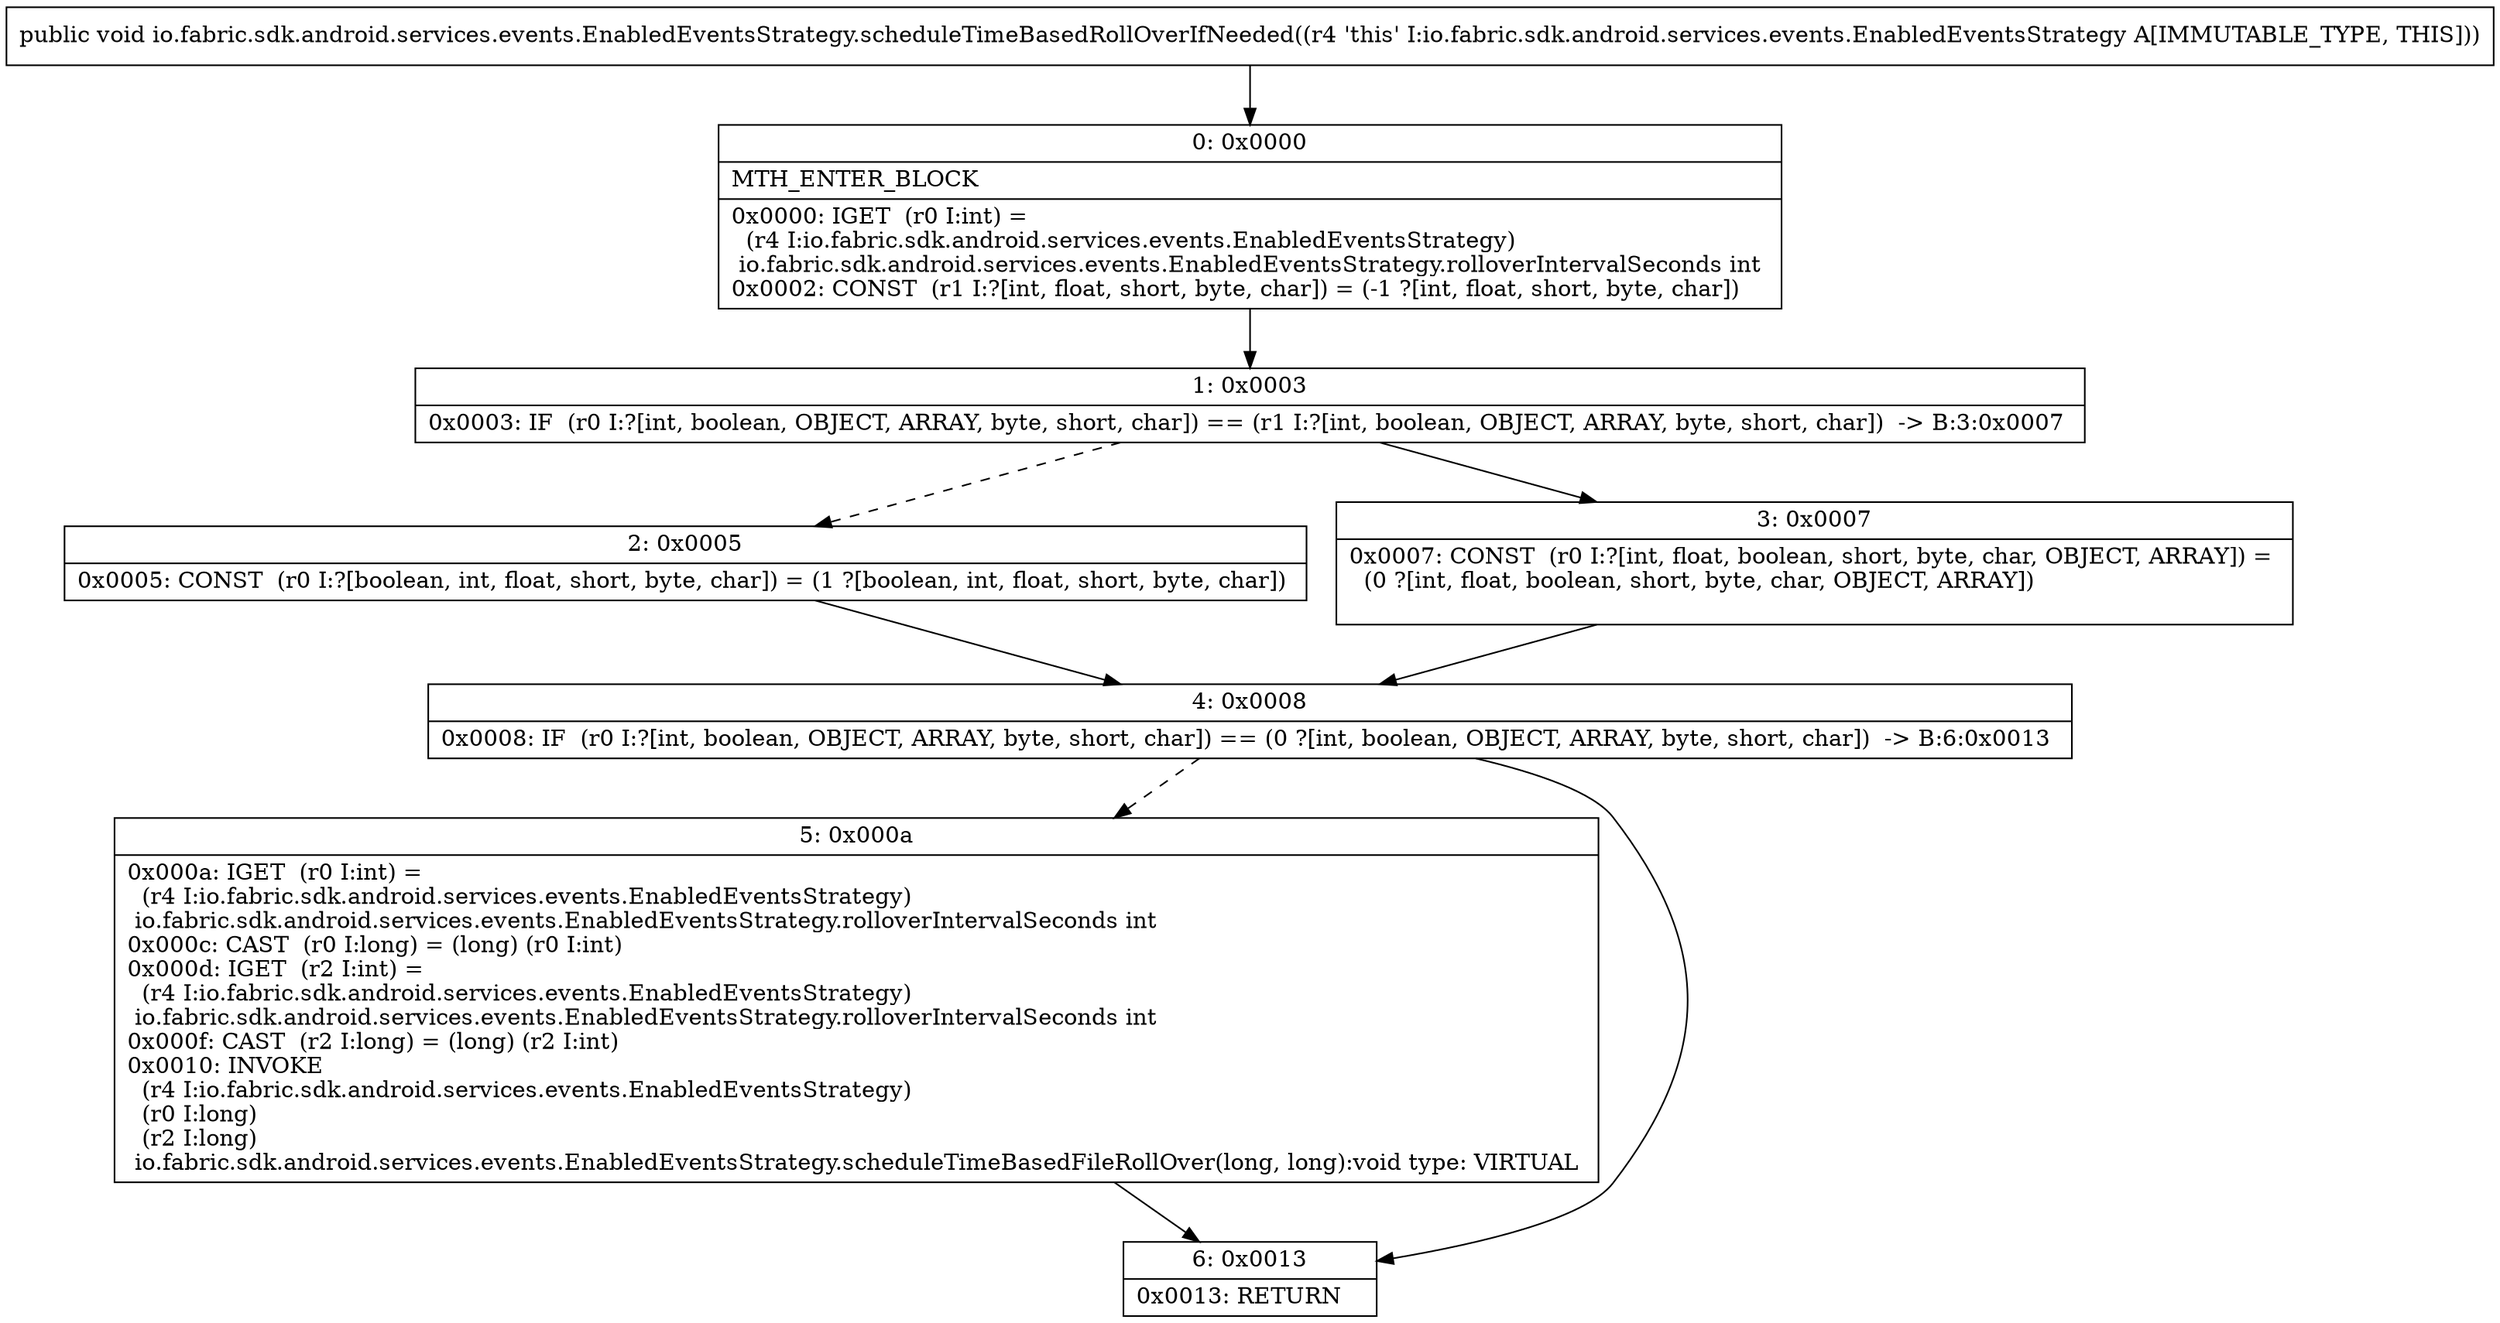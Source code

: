 digraph "CFG forio.fabric.sdk.android.services.events.EnabledEventsStrategy.scheduleTimeBasedRollOverIfNeeded()V" {
Node_0 [shape=record,label="{0\:\ 0x0000|MTH_ENTER_BLOCK\l|0x0000: IGET  (r0 I:int) = \l  (r4 I:io.fabric.sdk.android.services.events.EnabledEventsStrategy)\l io.fabric.sdk.android.services.events.EnabledEventsStrategy.rolloverIntervalSeconds int \l0x0002: CONST  (r1 I:?[int, float, short, byte, char]) = (\-1 ?[int, float, short, byte, char]) \l}"];
Node_1 [shape=record,label="{1\:\ 0x0003|0x0003: IF  (r0 I:?[int, boolean, OBJECT, ARRAY, byte, short, char]) == (r1 I:?[int, boolean, OBJECT, ARRAY, byte, short, char])  \-\> B:3:0x0007 \l}"];
Node_2 [shape=record,label="{2\:\ 0x0005|0x0005: CONST  (r0 I:?[boolean, int, float, short, byte, char]) = (1 ?[boolean, int, float, short, byte, char]) \l}"];
Node_3 [shape=record,label="{3\:\ 0x0007|0x0007: CONST  (r0 I:?[int, float, boolean, short, byte, char, OBJECT, ARRAY]) = \l  (0 ?[int, float, boolean, short, byte, char, OBJECT, ARRAY])\l \l}"];
Node_4 [shape=record,label="{4\:\ 0x0008|0x0008: IF  (r0 I:?[int, boolean, OBJECT, ARRAY, byte, short, char]) == (0 ?[int, boolean, OBJECT, ARRAY, byte, short, char])  \-\> B:6:0x0013 \l}"];
Node_5 [shape=record,label="{5\:\ 0x000a|0x000a: IGET  (r0 I:int) = \l  (r4 I:io.fabric.sdk.android.services.events.EnabledEventsStrategy)\l io.fabric.sdk.android.services.events.EnabledEventsStrategy.rolloverIntervalSeconds int \l0x000c: CAST  (r0 I:long) = (long) (r0 I:int) \l0x000d: IGET  (r2 I:int) = \l  (r4 I:io.fabric.sdk.android.services.events.EnabledEventsStrategy)\l io.fabric.sdk.android.services.events.EnabledEventsStrategy.rolloverIntervalSeconds int \l0x000f: CAST  (r2 I:long) = (long) (r2 I:int) \l0x0010: INVOKE  \l  (r4 I:io.fabric.sdk.android.services.events.EnabledEventsStrategy)\l  (r0 I:long)\l  (r2 I:long)\l io.fabric.sdk.android.services.events.EnabledEventsStrategy.scheduleTimeBasedFileRollOver(long, long):void type: VIRTUAL \l}"];
Node_6 [shape=record,label="{6\:\ 0x0013|0x0013: RETURN   \l}"];
MethodNode[shape=record,label="{public void io.fabric.sdk.android.services.events.EnabledEventsStrategy.scheduleTimeBasedRollOverIfNeeded((r4 'this' I:io.fabric.sdk.android.services.events.EnabledEventsStrategy A[IMMUTABLE_TYPE, THIS])) }"];
MethodNode -> Node_0;
Node_0 -> Node_1;
Node_1 -> Node_2[style=dashed];
Node_1 -> Node_3;
Node_2 -> Node_4;
Node_3 -> Node_4;
Node_4 -> Node_5[style=dashed];
Node_4 -> Node_6;
Node_5 -> Node_6;
}

